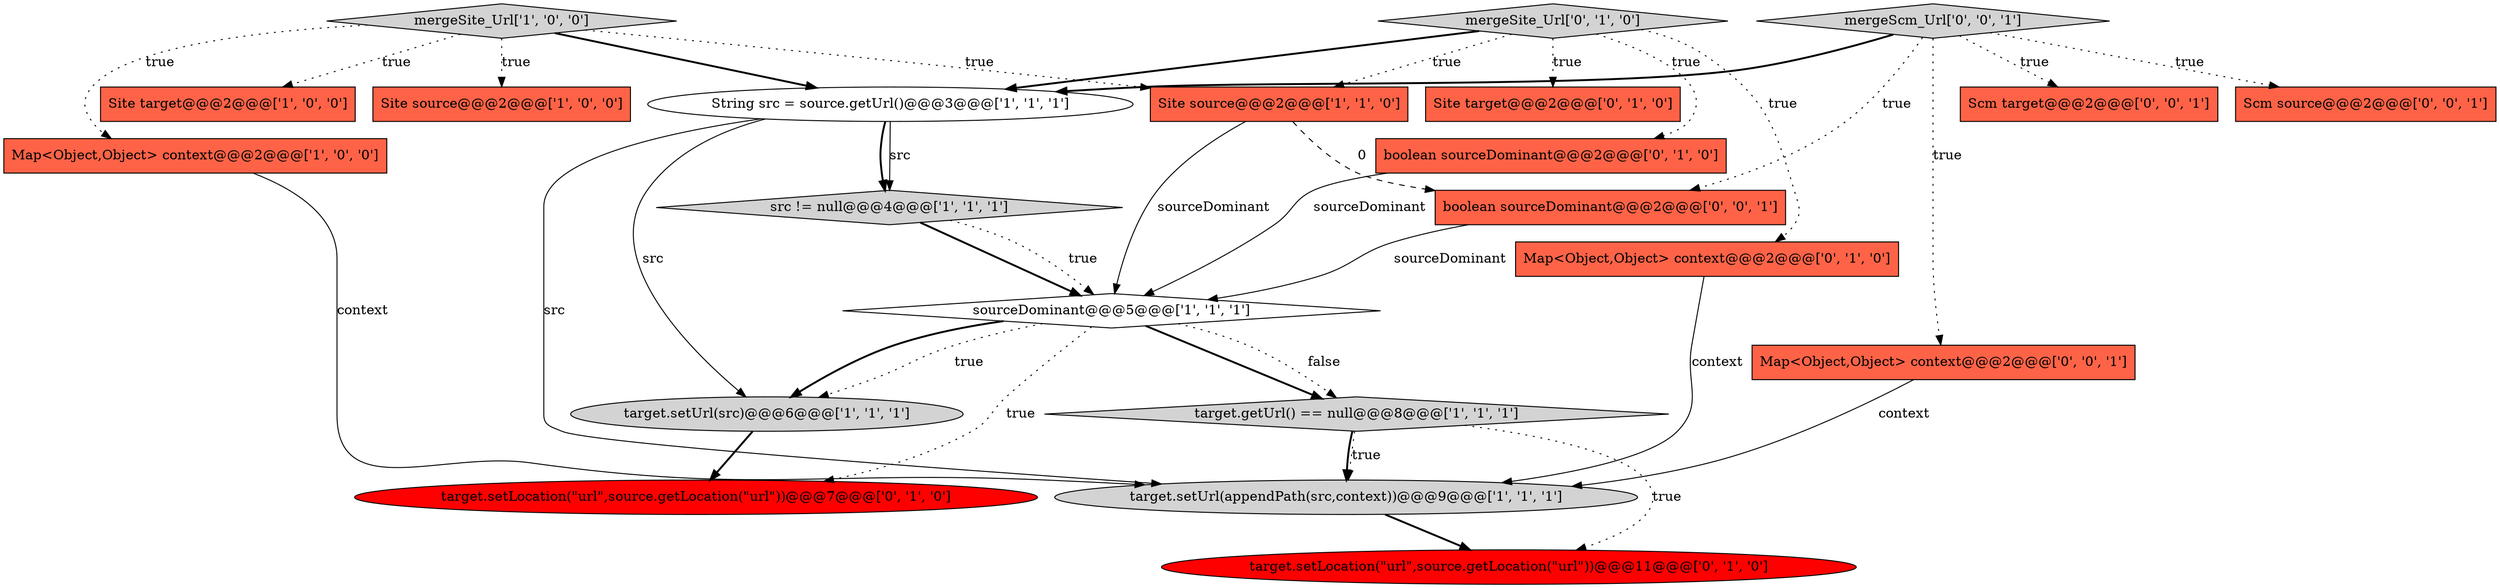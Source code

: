 digraph {
21 [style = filled, label = "boolean sourceDominant@@@2@@@['0', '0', '1']", fillcolor = tomato, shape = box image = "AAA0AAABBB3BBB"];
0 [style = filled, label = "Map<Object,Object> context@@@2@@@['1', '0', '0']", fillcolor = tomato, shape = box image = "AAA0AAABBB1BBB"];
7 [style = filled, label = "String src = source.getUrl()@@@3@@@['1', '1', '1']", fillcolor = white, shape = ellipse image = "AAA0AAABBB1BBB"];
20 [style = filled, label = "mergeScm_Url['0', '0', '1']", fillcolor = lightgray, shape = diamond image = "AAA0AAABBB3BBB"];
11 [style = filled, label = "Site target@@@2@@@['0', '1', '0']", fillcolor = tomato, shape = box image = "AAA0AAABBB2BBB"];
3 [style = filled, label = "Site target@@@2@@@['1', '0', '0']", fillcolor = tomato, shape = box image = "AAA0AAABBB1BBB"];
13 [style = filled, label = "target.setLocation(\"url\",source.getLocation(\"url\"))@@@7@@@['0', '1', '0']", fillcolor = red, shape = ellipse image = "AAA1AAABBB2BBB"];
15 [style = filled, label = "target.setLocation(\"url\",source.getLocation(\"url\"))@@@11@@@['0', '1', '0']", fillcolor = red, shape = ellipse image = "AAA1AAABBB2BBB"];
12 [style = filled, label = "boolean sourceDominant@@@2@@@['0', '1', '0']", fillcolor = tomato, shape = box image = "AAA0AAABBB2BBB"];
14 [style = filled, label = "Map<Object,Object> context@@@2@@@['0', '1', '0']", fillcolor = tomato, shape = box image = "AAA0AAABBB2BBB"];
4 [style = filled, label = "target.setUrl(src)@@@6@@@['1', '1', '1']", fillcolor = lightgray, shape = ellipse image = "AAA0AAABBB1BBB"];
8 [style = filled, label = "src != null@@@4@@@['1', '1', '1']", fillcolor = lightgray, shape = diamond image = "AAA0AAABBB1BBB"];
1 [style = filled, label = "target.getUrl() == null@@@8@@@['1', '1', '1']", fillcolor = lightgray, shape = diamond image = "AAA0AAABBB1BBB"];
18 [style = filled, label = "Map<Object,Object> context@@@2@@@['0', '0', '1']", fillcolor = tomato, shape = box image = "AAA0AAABBB3BBB"];
16 [style = filled, label = "mergeSite_Url['0', '1', '0']", fillcolor = lightgray, shape = diamond image = "AAA0AAABBB2BBB"];
19 [style = filled, label = "Scm target@@@2@@@['0', '0', '1']", fillcolor = tomato, shape = box image = "AAA0AAABBB3BBB"];
2 [style = filled, label = "target.setUrl(appendPath(src,context))@@@9@@@['1', '1', '1']", fillcolor = lightgray, shape = ellipse image = "AAA0AAABBB1BBB"];
6 [style = filled, label = "Site source@@@2@@@['1', '0', '0']", fillcolor = tomato, shape = box image = "AAA0AAABBB1BBB"];
9 [style = filled, label = "sourceDominant@@@5@@@['1', '1', '1']", fillcolor = white, shape = diamond image = "AAA0AAABBB1BBB"];
5 [style = filled, label = "mergeSite_Url['1', '0', '0']", fillcolor = lightgray, shape = diamond image = "AAA0AAABBB1BBB"];
17 [style = filled, label = "Scm source@@@2@@@['0', '0', '1']", fillcolor = tomato, shape = box image = "AAA0AAABBB3BBB"];
10 [style = filled, label = "Site source@@@2@@@['1', '1', '0']", fillcolor = tomato, shape = box image = "AAA0AAABBB1BBB"];
16->12 [style = dotted, label="true"];
7->4 [style = solid, label="src"];
10->21 [style = dashed, label="0"];
18->2 [style = solid, label="context"];
20->17 [style = dotted, label="true"];
5->10 [style = dotted, label="true"];
9->4 [style = bold, label=""];
12->9 [style = solid, label="sourceDominant"];
4->13 [style = bold, label=""];
16->7 [style = bold, label=""];
10->9 [style = solid, label="sourceDominant"];
5->6 [style = dotted, label="true"];
14->2 [style = solid, label="context"];
21->9 [style = solid, label="sourceDominant"];
5->0 [style = dotted, label="true"];
20->21 [style = dotted, label="true"];
7->2 [style = solid, label="src"];
5->3 [style = dotted, label="true"];
7->8 [style = bold, label=""];
0->2 [style = solid, label="context"];
16->10 [style = dotted, label="true"];
1->15 [style = dotted, label="true"];
9->13 [style = dotted, label="true"];
2->15 [style = bold, label=""];
16->14 [style = dotted, label="true"];
8->9 [style = bold, label=""];
20->18 [style = dotted, label="true"];
9->4 [style = dotted, label="true"];
5->7 [style = bold, label=""];
1->2 [style = bold, label=""];
20->19 [style = dotted, label="true"];
8->9 [style = dotted, label="true"];
20->7 [style = bold, label=""];
9->1 [style = bold, label=""];
1->2 [style = dotted, label="true"];
16->11 [style = dotted, label="true"];
7->8 [style = solid, label="src"];
9->1 [style = dotted, label="false"];
}
